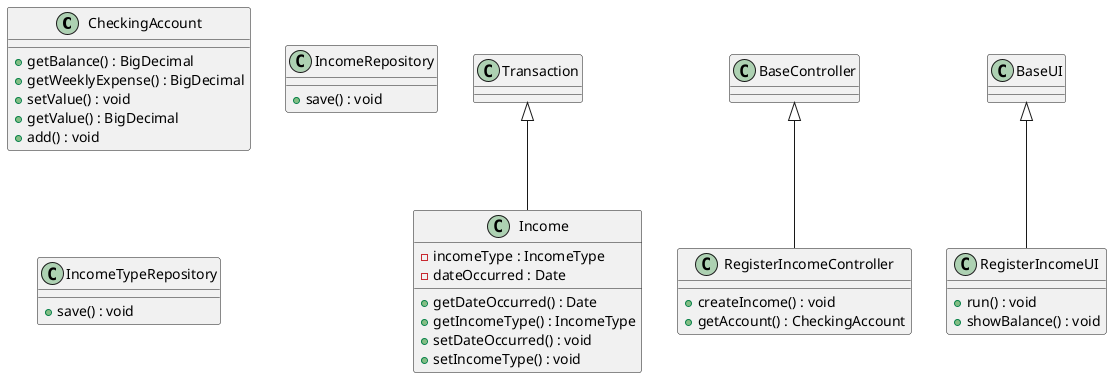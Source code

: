 @startuml
class CheckingAccount {
    +getBalance() : BigDecimal
    +getWeeklyExpense() : BigDecimal
    +setValue() : void
    +getValue() : BigDecimal
    +add() : void
}
class Income {
    -incomeType : IncomeType
    -dateOccurred : Date
    +getDateOccurred() : Date
    +getIncomeType() : IncomeType
    +setDateOccurred() : void
    +setIncomeType() : void
}
class IncomeRepository {
    +save() : void
}
class IncomeTypeRepository {
    +save() : void
}
class RegisterIncomeController {
    +createIncome() : void
    +getAccount() : CheckingAccount
}
class RegisterIncomeUI {
    +run() : void
    +showBalance() : void
}
Transaction <|-- Income
BaseController <|-- RegisterIncomeController
BaseUI <|-- RegisterIncomeUI
@enduml
